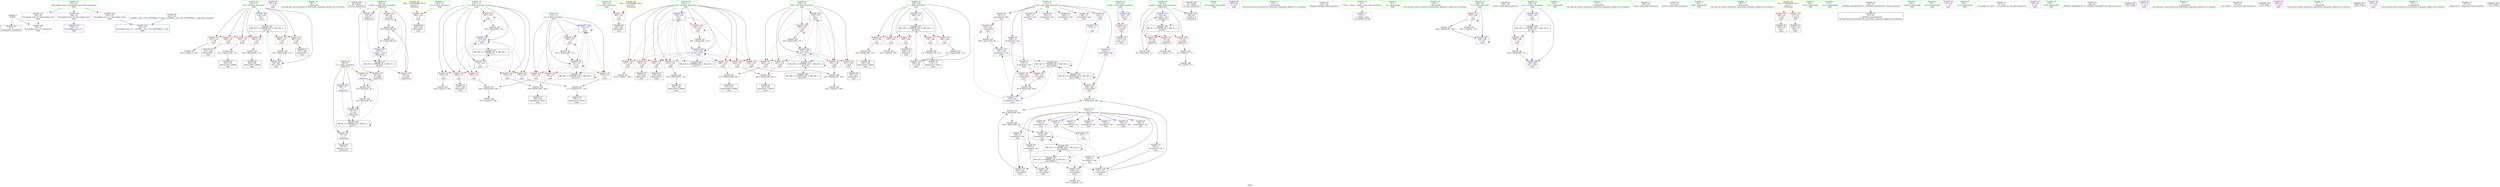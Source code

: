 digraph "SVFG" {
	label="SVFG";

	Node0x55864f5d57c0 [shape=record,color=grey,label="{NodeID: 0\nNullPtr}"];
	Node0x55864f5d57c0 -> Node0x55864f5f69f0[style=solid];
	Node0x55864f5d57c0 -> Node0x55864f5fe800[style=solid];
	Node0x55864f5ff7a0 [shape=record,color=blue,label="{NodeID: 180\n114\<--125\ni30\<--\nmain\n}"];
	Node0x55864f5ff7a0 -> Node0x55864f6131e0[style=dashed];
	Node0x55864f5f73d0 [shape=record,color=purple,label="{NodeID: 97\n297\<--26\n\<--.str.5\nmain\n}"];
	Node0x55864f5e9350 [shape=record,color=green,label="{NodeID: 14\n85\<--1\n\<--dummyObj\nCan only get source location for instruction, argument, global var or function.}"];
	Node0x55864f5f6fa0 [shape=record,color=red,label="{NodeID: 111\n97\<--66\n\<--s\n_Z4powwxx\n}"];
	Node0x55864f5f6fa0 -> Node0x55864f5f7c10[style=solid];
	Node0x55864f5f59f0 [shape=record,color=green,label="{NodeID: 28\n62\<--63\na.addr\<--a.addr_field_insensitive\n_Z4powwxx\n}"];
	Node0x55864f5f59f0 -> Node0x55864f5f7a10[style=solid];
	Node0x55864f5f59f0 -> Node0x55864f5f6ac0[style=solid];
	Node0x55864f5f59f0 -> Node0x55864f5f6b90[style=solid];
	Node0x55864f5f59f0 -> Node0x55864f5fe900[style=solid];
	Node0x55864f5f59f0 -> Node0x55864f5fec40[style=solid];
	Node0x55864f618ee0 [shape=record,color=yellow,style=double,label="{NodeID: 291\n28V_1 = ENCHI(MR_28V_0)\npts\{121 \}\nFun[main]}"];
	Node0x55864f618ee0 -> Node0x55864f5fde40[style=dashed];
	Node0x55864f5fcac0 [shape=record,color=red,label="{NodeID: 125\n201\<--110\n\<--j\nmain\n}"];
	Node0x55864f5fcac0 -> Node0x55864f604680[style=solid];
	Node0x55864f5f6550 [shape=record,color=green,label="{NodeID: 42\n122\<--123\nn\<--n_field_insensitive\nmain\n}"];
	Node0x55864f5f6550 -> Node0x55864f5fdf10[style=solid];
	Node0x55864f603180 [shape=record,color=grey,label="{NodeID: 222\n91 = Binary(90, 85, )\n}"];
	Node0x55864f603180 -> Node0x55864f5fec40[style=solid];
	Node0x55864f5fd620 [shape=record,color=red,label="{NodeID: 139\n240\<--116\n\<--j34\nmain\n}"];
	Node0x55864f5fd620 -> Node0x55864f603600[style=solid];
	Node0x55864f5f81c0 [shape=record,color=black,label="{NodeID: 56\n185\<--184\nidxprom19\<--add18\nmain\n}"];
	Node0x55864f6268c0 [shape=record,color=black,label="{NodeID: 319\n60 = PHI()\n0th arg _Z4powwxx }"];
	Node0x55864f6268c0 -> Node0x55864f5fe900[style=solid];
	Node0x55864f604680 [shape=record,color=grey,label="{NodeID: 236\n202 = Binary(201, 172, )\n}"];
	Node0x55864f604680 -> Node0x55864f5ff600[style=solid];
	Node0x55864f5fe180 [shape=record,color=red,label="{NodeID: 153\n192\<--191\n\<--arrayidx23\nmain\n}"];
	Node0x55864f5fe180 -> Node0x55864f602b80[style=solid];
	Node0x55864f5f8d20 [shape=record,color=black,label="{NodeID: 70\n101\<--314\nmain_ret\<--\nmain\n}"];
	Node0x55864f5fbe70 [shape=record,color=grey,label="{NodeID: 250\n154 = cmp(153, 149, )\n}"];
	Node0x55864f5fed10 [shape=record,color=blue,label="{NodeID: 167\n64\<--94\nb.addr\<--shr\n_Z4powwxx\n}"];
	Node0x55864f5fed10 -> Node0x55864f6104e0[style=dashed];
	Node0x55864f5f9880 [shape=record,color=purple,label="{NodeID: 84\n165\<--11\narrayidx\<--dp1\nmain\n}"];
	Node0x55864f5e8ca0 [shape=record,color=green,label="{NodeID: 1\n7\<--1\n__dso_handle\<--dummyObj\nGlob }"];
	Node0x55864f5ff870 [shape=record,color=blue,label="{NodeID: 181\n116\<--125\nj34\<--\nmain\n}"];
	Node0x55864f5ff870 -> Node0x55864f5fd3b0[style=dashed];
	Node0x55864f5ff870 -> Node0x55864f5fd480[style=dashed];
	Node0x55864f5ff870 -> Node0x55864f5fd550[style=dashed];
	Node0x55864f5ff870 -> Node0x55864f5fd620[style=dashed];
	Node0x55864f5ff870 -> Node0x55864f5fd6f0[style=dashed];
	Node0x55864f5ff870 -> Node0x55864f5fd7c0[style=dashed];
	Node0x55864f5ff870 -> Node0x55864f5fd890[style=dashed];
	Node0x55864f5ff870 -> Node0x55864f5fd960[style=dashed];
	Node0x55864f5ff870 -> Node0x55864f5ffbb0[style=dashed];
	Node0x55864f5ff870 -> Node0x55864f6136e0[style=dashed];
	Node0x55864f5f74a0 [shape=record,color=purple,label="{NodeID: 98\n309\<--28\n\<--.str.6\nmain\n}"];
	Node0x55864f5e9420 [shape=record,color=green,label="{NodeID: 15\n125\<--1\n\<--dummyObj\nCan only get source location for instruction, argument, global var or function.}"];
	Node0x55864f5f7070 [shape=record,color=red,label="{NodeID: 112\n314\<--102\n\<--retval\nmain\n}"];
	Node0x55864f5f7070 -> Node0x55864f5f8d20[style=solid];
	Node0x55864f5f5ac0 [shape=record,color=green,label="{NodeID: 29\n64\<--65\nb.addr\<--b.addr_field_insensitive\n_Z4powwxx\n}"];
	Node0x55864f5f5ac0 -> Node0x55864f5f6c60[style=solid];
	Node0x55864f5f5ac0 -> Node0x55864f5f6d30[style=solid];
	Node0x55864f5f5ac0 -> Node0x55864f5f6e00[style=solid];
	Node0x55864f5f5ac0 -> Node0x55864f5fe9d0[style=solid];
	Node0x55864f5f5ac0 -> Node0x55864f5fed10[style=solid];
	Node0x55864f618fc0 [shape=record,color=yellow,style=double,label="{NodeID: 292\n30V_1 = ENCHI(MR_30V_0)\npts\{123 \}\nFun[main]}"];
	Node0x55864f618fc0 -> Node0x55864f5fdf10[style=dashed];
	Node0x55864f5fcb90 [shape=record,color=red,label="{NodeID: 126\n158\<--112\n\<--k\nmain\n}"];
	Node0x55864f5fcb90 -> Node0x55864f604800[style=solid];
	Node0x55864f5f6620 [shape=record,color=green,label="{NodeID: 43\n130\<--131\nfreopen\<--freopen_field_insensitive\n}"];
	Node0x55864f603300 [shape=record,color=grey,label="{NodeID: 223\n270 = Binary(268, 269, )\n}"];
	Node0x55864f603300 -> Node0x55864f5f8ab0[style=solid];
	Node0x55864f5fd6f0 [shape=record,color=red,label="{NodeID: 140\n249\<--116\n\<--j34\nmain\n}"];
	Node0x55864f5fd6f0 -> Node0x55864f5f8770[style=solid];
	Node0x55864f5f8290 [shape=record,color=black,label="{NodeID: 57\n190\<--189\nidxprom22\<--add21\nmain\n}"];
	Node0x55864f626a50 [shape=record,color=black,label="{NodeID: 320\n61 = PHI()\n1st arg _Z4powwxx }"];
	Node0x55864f626a50 -> Node0x55864f5fe9d0[style=solid];
	Node0x55864f604800 [shape=record,color=grey,label="{NodeID: 237\n160 = Binary(158, 159, )\n}"];
	Node0x55864f604800 -> Node0x55864f5fb870[style=solid];
	Node0x55864f5fe250 [shape=record,color=red,label="{NodeID: 154\n226\<--225\n\<--arrayidx41\nmain\n}"];
	Node0x55864f5fe250 -> Node0x55864f5fc170[style=solid];
	Node0x55864f5f8df0 [shape=record,color=purple,label="{NodeID: 71\n41\<--4\n\<--_ZStL8__ioinit\n__cxx_global_var_init\n}"];
	Node0x55864f5fbff0 [shape=record,color=grey,label="{NodeID: 251\n218 = cmp(217, 149, )\n}"];
	Node0x55864f5fede0 [shape=record,color=blue,label="{NodeID: 168\n102\<--125\nretval\<--\nmain\n}"];
	Node0x55864f5fede0 -> Node0x55864f5f7070[style=dashed];
	Node0x55864f5f9950 [shape=record,color=purple,label="{NodeID: 85\n168\<--11\narrayidx10\<--dp1\nmain\n}"];
	Node0x55864f5f9950 -> Node0x55864f5fdfe0[style=solid];
	Node0x55864f5e8e20 [shape=record,color=green,label="{NodeID: 2\n14\<--1\n.str\<--dummyObj\nGlob }"];
	Node0x55864f5ff940 [shape=record,color=blue,label="{NodeID: 182\n118\<--172\nk43\<--\nmain\n}"];
	Node0x55864f5ff940 -> Node0x55864f5fda30[style=dashed];
	Node0x55864f5ff940 -> Node0x55864f5fdb00[style=dashed];
	Node0x55864f5ff940 -> Node0x55864f5fdbd0[style=dashed];
	Node0x55864f5ff940 -> Node0x55864f5fdca0[style=dashed];
	Node0x55864f5ff940 -> Node0x55864f5fdd70[style=dashed];
	Node0x55864f5ff940 -> Node0x55864f5ffae0[style=dashed];
	Node0x55864f5ff940 -> Node0x55864f6166f0[style=dashed];
	Node0x55864f5f7570 [shape=record,color=purple,label="{NodeID: 99\n330\<--30\nllvm.global_ctors_0\<--llvm.global_ctors\nGlob }"];
	Node0x55864f5f7570 -> Node0x55864f5fe660[style=solid];
	Node0x55864f5e94f0 [shape=record,color=green,label="{NodeID: 16\n149\<--1\n\<--dummyObj\nCan only get source location for instruction, argument, global var or function.}"];
	Node0x55864f5f7140 [shape=record,color=red,label="{NodeID: 113\n291\<--104\n\<--T\nmain\n}"];
	Node0x55864f5f7140 -> Node0x55864f603f00[style=solid];
	Node0x55864f5f7140 -> Node0x55864f5fb6f0[style=solid];
	Node0x55864f5f5b90 [shape=record,color=green,label="{NodeID: 30\n66\<--67\ns\<--s_field_insensitive\n_Z4powwxx\n}"];
	Node0x55864f5f5b90 -> Node0x55864f5f6ed0[style=solid];
	Node0x55864f5f5b90 -> Node0x55864f5f6fa0[style=solid];
	Node0x55864f5f5b90 -> Node0x55864f5feaa0[style=solid];
	Node0x55864f5f5b90 -> Node0x55864f5feb70[style=solid];
	Node0x55864f5fcc60 [shape=record,color=red,label="{NodeID: 127\n176\<--112\n\<--k\nmain\n}"];
	Node0x55864f5fcc60 -> Node0x55864f5fb570[style=solid];
	Node0x55864f5f66f0 [shape=record,color=green,label="{NodeID: 44\n139\<--140\nscanf\<--scanf_field_insensitive\n}"];
	Node0x55864f603480 [shape=record,color=grey,label="{NodeID: 224\n237 = Binary(236, 172, )\n}"];
	Node0x55864f603480 -> Node0x55864f5f8500[style=solid];
	Node0x55864f5fd7c0 [shape=record,color=red,label="{NodeID: 141\n253\<--116\n\<--j34\nmain\n}"];
	Node0x55864f5fd7c0 -> Node0x55864f604080[style=solid];
	Node0x55864f5f8360 [shape=record,color=black,label="{NodeID: 58\n221\<--220\nidxprom38\<--\nmain\n}"];
	Node0x55864f604980 [shape=record,color=grey,label="{NodeID: 238\n171 = Binary(170, 172, )\n}"];
	Node0x55864f604980 -> Node0x55864f5f8020[style=solid];
	Node0x55864f5fe320 [shape=record,color=red,label="{NodeID: 155\n245\<--244\n\<--arrayidx53\nmain\n}"];
	Node0x55864f5fe320 -> Node0x55864f604b00[style=solid];
	Node0x55864f5f8ec0 [shape=record,color=purple,label="{NodeID: 72\n141\<--8\n\<--dp\nmain\n}"];
	Node0x55864f5f8ec0 -> Node0x55864f5fef80[style=solid];
	Node0x55864f5fc170 [shape=record,color=grey,label="{NodeID: 252\n227 = cmp(226, 75, )\n}"];
	Node0x55864f5feeb0 [shape=record,color=blue,label="{NodeID: 169\n106\<--125\ncas\<--\nmain\n}"];
	Node0x55864f5feeb0 -> Node0x55864f612ce0[style=dashed];
	Node0x55864f5f9a20 [shape=record,color=purple,label="{NodeID: 86\n174\<--11\narrayidx13\<--dp1\nmain\n}"];
	Node0x55864f5d5a80 [shape=record,color=green,label="{NodeID: 3\n16\<--1\n.str.1\<--dummyObj\nGlob }"];
	Node0x55864f612ce0 [shape=record,color=black,label="{NodeID: 266\nMR_14V_3 = PHI(MR_14V_4, MR_14V_2, )\npts\{107 \}\n}"];
	Node0x55864f612ce0 -> Node0x55864f5f7210[style=dashed];
	Node0x55864f612ce0 -> Node0x55864f5ffe20[style=dashed];
	Node0x55864f5ffa10 [shape=record,color=blue,label="{NodeID: 183\n272\<--263\narrayidx70\<--rem64\nmain\n}"];
	Node0x55864f5ffa10 -> Node0x55864f5fe320[style=dashed];
	Node0x55864f5ffa10 -> Node0x55864f5fe3f0[style=dashed];
	Node0x55864f5ffa10 -> Node0x55864f5ffa10[style=dashed];
	Node0x55864f5ffa10 -> Node0x55864f60fae0[style=dashed];
	Node0x55864f5f7670 [shape=record,color=purple,label="{NodeID: 100\n331\<--30\nllvm.global_ctors_1\<--llvm.global_ctors\nGlob }"];
	Node0x55864f5f7670 -> Node0x55864f5fe730[style=solid];
	Node0x55864f5e95c0 [shape=record,color=green,label="{NodeID: 17\n172\<--1\n\<--dummyObj\nCan only get source location for instruction, argument, global var or function.}"];
	Node0x55864f5f7210 [shape=record,color=red,label="{NodeID: 114\n299\<--106\n\<--cas\nmain\n}"];
	Node0x55864f5f7210 -> Node0x55864f603000[style=solid];
	Node0x55864f5f5c60 [shape=record,color=green,label="{NodeID: 31\n99\<--100\nmain\<--main_field_insensitive\n}"];
	Node0x55864f5fcd30 [shape=record,color=red,label="{NodeID: 128\n188\<--112\n\<--k\nmain\n}"];
	Node0x55864f5fcd30 -> Node0x55864f602880[style=solid];
	Node0x55864f5f67f0 [shape=record,color=green,label="{NodeID: 45\n311\<--312\nprintf\<--printf_field_insensitive\n}"];
	Node0x55864f603600 [shape=record,color=grey,label="{NodeID: 225\n242 = Binary(240, 241, )\n}"];
	Node0x55864f603600 -> Node0x55864f5f85d0[style=solid];
	Node0x55864f5fd890 [shape=record,color=red,label="{NodeID: 142\n268\<--116\n\<--j34\nmain\n}"];
	Node0x55864f5fd890 -> Node0x55864f603300[style=solid];
	Node0x55864f5f8430 [shape=record,color=black,label="{NodeID: 59\n224\<--223\nidxprom40\<--\nmain\n}"];
	Node0x55864f604b00 [shape=record,color=grey,label="{NodeID: 239\n262 = Binary(245, 261, )\n}"];
	Node0x55864f604b00 -> Node0x55864f604c80[style=solid];
	Node0x55864f5fe3f0 [shape=record,color=red,label="{NodeID: 156\n252\<--251\n\<--arrayidx57\nmain\n}"];
	Node0x55864f5fe3f0 -> Node0x55864f604500[style=solid];
	Node0x55864f5f8f90 [shape=record,color=purple,label="{NodeID: 73\n222\<--8\narrayidx39\<--dp\nmain\n}"];
	Node0x55864f607010 [shape=record,color=grey,label="{NodeID: 253\n234 = cmp(233, 149, )\n}"];
	Node0x55864f5fef80 [shape=record,color=blue,label="{NodeID: 170\n141\<--71\n\<--\nmain\n}"];
	Node0x55864f5fef80 -> Node0x55864f6140e0[style=dashed];
	Node0x55864f5f9af0 [shape=record,color=purple,label="{NodeID: 87\n179\<--11\narrayidx16\<--dp1\nmain\n}"];
	Node0x55864f5f9af0 -> Node0x55864f5fe0b0[style=solid];
	Node0x55864f5f9af0 -> Node0x55864f5ff390[style=solid];
	Node0x55864f5d56a0 [shape=record,color=green,label="{NodeID: 4\n18\<--1\nstdin\<--dummyObj\nGlob }"];
	Node0x55864f6131e0 [shape=record,color=black,label="{NodeID: 267\nMR_22V_3 = PHI(MR_22V_4, MR_22V_2, )\npts\{115 \}\n}"];
	Node0x55864f6131e0 -> Node0x55864f5fced0[style=dashed];
	Node0x55864f6131e0 -> Node0x55864f5fcfa0[style=dashed];
	Node0x55864f6131e0 -> Node0x55864f5fd070[style=dashed];
	Node0x55864f6131e0 -> Node0x55864f5fd140[style=dashed];
	Node0x55864f6131e0 -> Node0x55864f5fd210[style=dashed];
	Node0x55864f6131e0 -> Node0x55864f5fd2e0[style=dashed];
	Node0x55864f6131e0 -> Node0x55864f5ffc80[style=dashed];
	Node0x55864f5ffae0 [shape=record,color=blue,label="{NodeID: 184\n118\<--276\nk43\<--inc72\nmain\n}"];
	Node0x55864f5ffae0 -> Node0x55864f5fda30[style=dashed];
	Node0x55864f5ffae0 -> Node0x55864f5fdb00[style=dashed];
	Node0x55864f5ffae0 -> Node0x55864f5fdbd0[style=dashed];
	Node0x55864f5ffae0 -> Node0x55864f5fdca0[style=dashed];
	Node0x55864f5ffae0 -> Node0x55864f5fdd70[style=dashed];
	Node0x55864f5ffae0 -> Node0x55864f5ffae0[style=dashed];
	Node0x55864f5ffae0 -> Node0x55864f6166f0[style=dashed];
	Node0x55864f5f7770 [shape=record,color=purple,label="{NodeID: 101\n332\<--30\nllvm.global_ctors_2\<--llvm.global_ctors\nGlob }"];
	Node0x55864f5f7770 -> Node0x55864f5fe800[style=solid];
	Node0x55864f5e9690 [shape=record,color=green,label="{NodeID: 18\n293\<--1\n\<--dummyObj\nCan only get source location for instruction, argument, global var or function.}"];
	Node0x55864f617be0 [shape=record,color=yellow,style=double,label="{NodeID: 281\n8V_1 = ENCHI(MR_8V_0)\npts\{1 \}\nFun[main]}"];
	Node0x55864f617be0 -> Node0x55864f5f7870[style=dashed];
	Node0x55864f617be0 -> Node0x55864f5f7940[style=dashed];
	Node0x55864f5fc2a0 [shape=record,color=red,label="{NodeID: 115\n147\<--108\n\<--i\nmain\n}"];
	Node0x55864f5fc2a0 -> Node0x55864f607190[style=solid];
	Node0x55864f5f5d30 [shape=record,color=green,label="{NodeID: 32\n102\<--103\nretval\<--retval_field_insensitive\nmain\n}"];
	Node0x55864f5f5d30 -> Node0x55864f5f7070[style=solid];
	Node0x55864f5f5d30 -> Node0x55864f5fede0[style=solid];
	Node0x55864f5fce00 [shape=record,color=red,label="{NodeID: 129\n196\<--112\n\<--k\nmain\n}"];
	Node0x55864f5fce00 -> Node0x55864f602e80[style=solid];
	Node0x55864f5f68f0 [shape=record,color=green,label="{NodeID: 46\n32\<--326\n_GLOBAL__sub_I_TTL.135678942_0_1.cpp\<--_GLOBAL__sub_I_TTL.135678942_0_1.cpp_field_insensitive\n}"];
	Node0x55864f5f68f0 -> Node0x55864f5fe730[style=solid];
	Node0x55864f603780 [shape=record,color=grey,label="{NodeID: 226\n94 = Binary(93, 71, )\n}"];
	Node0x55864f603780 -> Node0x55864f5fed10[style=solid];
	Node0x55864f5fd960 [shape=record,color=red,label="{NodeID: 143\n281\<--116\n\<--j34\nmain\n}"];
	Node0x55864f5fd960 -> Node0x55864f602a00[style=solid];
	Node0x55864f5f8500 [shape=record,color=black,label="{NodeID: 60\n238\<--237\nidxprom49\<--add48\nmain\n}"];
	Node0x55864f604c80 [shape=record,color=grey,label="{NodeID: 240\n263 = Binary(262, 85, )\n}"];
	Node0x55864f604c80 -> Node0x55864f5ffa10[style=solid];
	Node0x55864f5fe4c0 [shape=record,color=red,label="{NodeID: 157\n260\<--259\n\<--arrayidx62\nmain\n}"];
	Node0x55864f5fe4c0 -> Node0x55864f604500[style=solid];
	Node0x55864f5f9060 [shape=record,color=purple,label="{NodeID: 74\n225\<--8\narrayidx41\<--dp\nmain\n}"];
	Node0x55864f5f9060 -> Node0x55864f5fe250[style=solid];
	Node0x55864f607190 [shape=record,color=grey,label="{NodeID: 254\n148 = cmp(147, 149, )\n}"];
	Node0x55864f5ff050 [shape=record,color=blue,label="{NodeID: 171\n143\<--71\n\<--\nmain\n}"];
	Node0x55864f5ff050 -> Node0x55864f6154e0[style=dashed];
	Node0x55864f5f9bc0 [shape=record,color=purple,label="{NodeID: 88\n186\<--11\narrayidx20\<--dp1\nmain\n}"];
	Node0x55864f5d5730 [shape=record,color=green,label="{NodeID: 5\n19\<--1\n.str.2\<--dummyObj\nGlob }"];
	Node0x55864f6136e0 [shape=record,color=black,label="{NodeID: 268\nMR_24V_2 = PHI(MR_24V_4, MR_24V_1, )\npts\{117 \}\n}"];
	Node0x55864f6136e0 -> Node0x55864f5ff870[style=dashed];
	Node0x55864f5ffbb0 [shape=record,color=blue,label="{NodeID: 185\n116\<--282\nj34\<--inc75\nmain\n}"];
	Node0x55864f5ffbb0 -> Node0x55864f5fd3b0[style=dashed];
	Node0x55864f5ffbb0 -> Node0x55864f5fd480[style=dashed];
	Node0x55864f5ffbb0 -> Node0x55864f5fd550[style=dashed];
	Node0x55864f5ffbb0 -> Node0x55864f5fd620[style=dashed];
	Node0x55864f5ffbb0 -> Node0x55864f5fd6f0[style=dashed];
	Node0x55864f5ffbb0 -> Node0x55864f5fd7c0[style=dashed];
	Node0x55864f5ffbb0 -> Node0x55864f5fd890[style=dashed];
	Node0x55864f5ffbb0 -> Node0x55864f5fd960[style=dashed];
	Node0x55864f5ffbb0 -> Node0x55864f5ffbb0[style=dashed];
	Node0x55864f5ffbb0 -> Node0x55864f6136e0[style=dashed];
	Node0x55864f5f7870 [shape=record,color=red,label="{NodeID: 102\n126\<--18\n\<--stdin\nmain\n}"];
	Node0x55864f5f7870 -> Node0x55864f5f7ce0[style=solid];
	Node0x55864f5e9760 [shape=record,color=green,label="{NodeID: 19\n4\<--6\n_ZStL8__ioinit\<--_ZStL8__ioinit_field_insensitive\nGlob }"];
	Node0x55864f5e9760 -> Node0x55864f5f8df0[style=solid];
	Node0x55864f5fc370 [shape=record,color=red,label="{NodeID: 116\n163\<--108\n\<--i\nmain\n}"];
	Node0x55864f5fc370 -> Node0x55864f5f7e80[style=solid];
	Node0x55864f5f5e00 [shape=record,color=green,label="{NodeID: 33\n104\<--105\nT\<--T_field_insensitive\nmain\n}"];
	Node0x55864f5f5e00 -> Node0x55864f5f7140[style=solid];
	Node0x55864f5f5e00 -> Node0x55864f5ffd50[style=solid];
	Node0x55864f5fced0 [shape=record,color=red,label="{NodeID: 130\n212\<--114\n\<--i30\nmain\n}"];
	Node0x55864f5fced0 -> Node0x55864f5fb9f0[style=solid];
	Node0x55864f5f69f0 [shape=record,color=black,label="{NodeID: 47\n2\<--3\ndummyVal\<--dummyVal\n}"];
	Node0x55864f603900 [shape=record,color=grey,label="{NodeID: 227\n287 = Binary(286, 172, )\n}"];
	Node0x55864f603900 -> Node0x55864f5ffc80[style=solid];
	Node0x55864f5fda30 [shape=record,color=red,label="{NodeID: 144\n231\<--118\n\<--k43\nmain\n}"];
	Node0x55864f5fda30 -> Node0x55864f5fb270[style=solid];
	Node0x55864f5f85d0 [shape=record,color=black,label="{NodeID: 61\n243\<--242\nidxprom52\<--add51\nmain\n}"];
	Node0x55864f604e00 [shape=record,color=grey,label="{NodeID: 241\n181 = Binary(180, 169, )\n}"];
	Node0x55864f604e00 -> Node0x55864f5ff390[style=solid];
	Node0x55864f5fe590 [shape=record,color=red,label="{NodeID: 158\n308\<--307\n\<--arrayidx85\nmain\n}"];
	Node0x55864f5f9130 [shape=record,color=purple,label="{NodeID: 75\n239\<--8\narrayidx50\<--dp\nmain\n}"];
	Node0x55864f5ff120 [shape=record,color=blue,label="{NodeID: 172\n108\<--125\ni\<--\nmain\n}"];
	Node0x55864f5ff120 -> Node0x55864f6145e0[style=dashed];
	Node0x55864f5f9c90 [shape=record,color=purple,label="{NodeID: 89\n191\<--11\narrayidx23\<--dp1\nmain\n}"];
	Node0x55864f5f9c90 -> Node0x55864f5fe180[style=solid];
	Node0x55864f5f9c90 -> Node0x55864f5ff460[style=solid];
	Node0x55864f5e9f80 [shape=record,color=green,label="{NodeID: 6\n21\<--1\n.str.3\<--dummyObj\nGlob }"];
	Node0x55864f613be0 [shape=record,color=black,label="{NodeID: 269\nMR_26V_2 = PHI(MR_26V_3, MR_26V_1, )\npts\{119 \}\n}"];
	Node0x55864f613be0 -> Node0x55864f6166f0[style=dashed];
	Node0x55864f5ffc80 [shape=record,color=blue,label="{NodeID: 186\n114\<--287\ni30\<--inc78\nmain\n}"];
	Node0x55864f5ffc80 -> Node0x55864f6131e0[style=dashed];
	Node0x55864f5f7940 [shape=record,color=red,label="{NodeID: 103\n132\<--23\n\<--stdout\nmain\n}"];
	Node0x55864f5f7940 -> Node0x55864f5f7db0[style=solid];
	Node0x55864f5e9830 [shape=record,color=green,label="{NodeID: 20\n8\<--10\ndp\<--dp_field_insensitive\nGlob }"];
	Node0x55864f5e9830 -> Node0x55864f5f8ec0[style=solid];
	Node0x55864f5e9830 -> Node0x55864f5f8f90[style=solid];
	Node0x55864f5e9830 -> Node0x55864f5f9060[style=solid];
	Node0x55864f5e9830 -> Node0x55864f5f9130[style=solid];
	Node0x55864f5e9830 -> Node0x55864f5f9200[style=solid];
	Node0x55864f5e9830 -> Node0x55864f5f92d0[style=solid];
	Node0x55864f5e9830 -> Node0x55864f5f93a0[style=solid];
	Node0x55864f5e9830 -> Node0x55864f5f9470[style=solid];
	Node0x55864f5e9830 -> Node0x55864f5f9540[style=solid];
	Node0x55864f5e9830 -> Node0x55864f5f9610[style=solid];
	Node0x55864f5e9830 -> Node0x55864f5f96e0[style=solid];
	Node0x55864f5fc440 [shape=record,color=red,label="{NodeID: 117\n170\<--108\n\<--i\nmain\n}"];
	Node0x55864f5fc440 -> Node0x55864f604980[style=solid];
	Node0x55864f5f5ed0 [shape=record,color=green,label="{NodeID: 34\n106\<--107\ncas\<--cas_field_insensitive\nmain\n}"];
	Node0x55864f5f5ed0 -> Node0x55864f5f7210[style=solid];
	Node0x55864f5f5ed0 -> Node0x55864f5feeb0[style=solid];
	Node0x55864f5f5ed0 -> Node0x55864f5ffe20[style=solid];
	Node0x55864f5fcfa0 [shape=record,color=red,label="{NodeID: 131\n220\<--114\n\<--i30\nmain\n}"];
	Node0x55864f5fcfa0 -> Node0x55864f5f8360[style=solid];
	Node0x55864f5f7b10 [shape=record,color=black,label="{NodeID: 48\n43\<--44\n\<--_ZNSt8ios_base4InitD1Ev\nCan only get source location for instruction, argument, global var or function.}"];
	Node0x55864f603a80 [shape=record,color=grey,label="{NodeID: 228\n84 = Binary(83, 85, )\n}"];
	Node0x55864f603a80 -> Node0x55864f5feb70[style=solid];
	Node0x55864f5fdb00 [shape=record,color=red,label="{NodeID: 145\n241\<--118\n\<--k43\nmain\n}"];
	Node0x55864f5fdb00 -> Node0x55864f603600[style=solid];
	Node0x55864f5f86a0 [shape=record,color=black,label="{NodeID: 62\n247\<--246\nidxprom54\<--\nmain\n}"];
	Node0x55864f5fb270 [shape=record,color=grey,label="{NodeID: 242\n233 = Binary(231, 232, )\n}"];
	Node0x55864f5fb270 -> Node0x55864f607010[style=solid];
	Node0x55864f5fe660 [shape=record,color=blue,label="{NodeID: 159\n330\<--31\nllvm.global_ctors_0\<--\nGlob }"];
	Node0x55864f5f9200 [shape=record,color=purple,label="{NodeID: 76\n244\<--8\narrayidx53\<--dp\nmain\n}"];
	Node0x55864f5f9200 -> Node0x55864f5fe320[style=solid];
	Node0x55864f60fae0 [shape=record,color=black,label="{NodeID: 256\nMR_32V_7 = PHI(MR_32V_5, MR_32V_4, )\npts\{100000 \}\n}"];
	Node0x55864f60fae0 -> Node0x55864f5fe250[style=dashed];
	Node0x55864f60fae0 -> Node0x55864f5fe320[style=dashed];
	Node0x55864f60fae0 -> Node0x55864f5fe3f0[style=dashed];
	Node0x55864f60fae0 -> Node0x55864f5ffa10[style=dashed];
	Node0x55864f60fae0 -> Node0x55864f60fae0[style=dashed];
	Node0x55864f60fae0 -> Node0x55864f6140e0[style=dashed];
	Node0x55864f5ff1f0 [shape=record,color=blue,label="{NodeID: 173\n110\<--125\nj\<--\nmain\n}"];
	Node0x55864f5ff1f0 -> Node0x55864f5fc6b0[style=dashed];
	Node0x55864f5ff1f0 -> Node0x55864f5fc780[style=dashed];
	Node0x55864f5ff1f0 -> Node0x55864f5fc850[style=dashed];
	Node0x55864f5ff1f0 -> Node0x55864f5fc920[style=dashed];
	Node0x55864f5ff1f0 -> Node0x55864f5fc9f0[style=dashed];
	Node0x55864f5ff1f0 -> Node0x55864f5fcac0[style=dashed];
	Node0x55864f5ff1f0 -> Node0x55864f5ff600[style=dashed];
	Node0x55864f5ff1f0 -> Node0x55864f614ae0[style=dashed];
	Node0x55864f5f9d60 [shape=record,color=purple,label="{NodeID: 90\n256\<--11\narrayidx60\<--dp1\nmain\n}"];
	Node0x55864f5ea010 [shape=record,color=green,label="{NodeID: 7\n23\<--1\nstdout\<--dummyObj\nGlob }"];
	Node0x55864f6140e0 [shape=record,color=black,label="{NodeID: 270\nMR_32V_3 = PHI(MR_32V_4, MR_32V_2, )\npts\{100000 \}\n}"];
	Node0x55864f6140e0 -> Node0x55864f5fe250[style=dashed];
	Node0x55864f6140e0 -> Node0x55864f5fe320[style=dashed];
	Node0x55864f6140e0 -> Node0x55864f5fe3f0[style=dashed];
	Node0x55864f6140e0 -> Node0x55864f5fe590[style=dashed];
	Node0x55864f6140e0 -> Node0x55864f5ffa10[style=dashed];
	Node0x55864f6140e0 -> Node0x55864f60fae0[style=dashed];
	Node0x55864f6140e0 -> Node0x55864f6140e0[style=dashed];
	Node0x55864f5ffd50 [shape=record,color=blue,label="{NodeID: 187\n104\<--292\nT\<--dec\nmain\n}"];
	Node0x55864f5ffd50 -> Node0x55864f5f7140[style=dashed];
	Node0x55864f5ffd50 -> Node0x55864f5ffd50[style=dashed];
	Node0x55864f5f7a10 [shape=record,color=red,label="{NodeID: 104\n82\<--62\n\<--a.addr\n_Z4powwxx\n}"];
	Node0x55864f5f7a10 -> Node0x55864f603d80[style=solid];
	Node0x55864f5f55c0 [shape=record,color=green,label="{NodeID: 21\n11\<--13\ndp1\<--dp1_field_insensitive\nGlob }"];
	Node0x55864f5f55c0 -> Node0x55864f5f97b0[style=solid];
	Node0x55864f5f55c0 -> Node0x55864f5f9880[style=solid];
	Node0x55864f5f55c0 -> Node0x55864f5f9950[style=solid];
	Node0x55864f5f55c0 -> Node0x55864f5f9a20[style=solid];
	Node0x55864f5f55c0 -> Node0x55864f5f9af0[style=solid];
	Node0x55864f5f55c0 -> Node0x55864f5f9bc0[style=solid];
	Node0x55864f5f55c0 -> Node0x55864f5f9c90[style=solid];
	Node0x55864f5f55c0 -> Node0x55864f5f9d60[style=solid];
	Node0x55864f5f55c0 -> Node0x55864f5f9e30[style=solid];
	Node0x55864f5fc510 [shape=record,color=red,label="{NodeID: 118\n183\<--108\n\<--i\nmain\n}"];
	Node0x55864f5fc510 -> Node0x55864f5fb3f0[style=solid];
	Node0x55864f5f5fa0 [shape=record,color=green,label="{NodeID: 35\n108\<--109\ni\<--i_field_insensitive\nmain\n}"];
	Node0x55864f5f5fa0 -> Node0x55864f5fc2a0[style=solid];
	Node0x55864f5f5fa0 -> Node0x55864f5fc370[style=solid];
	Node0x55864f5f5fa0 -> Node0x55864f5fc440[style=solid];
	Node0x55864f5f5fa0 -> Node0x55864f5fc510[style=solid];
	Node0x55864f5f5fa0 -> Node0x55864f5fc5e0[style=solid];
	Node0x55864f5f5fa0 -> Node0x55864f5ff120[style=solid];
	Node0x55864f5f5fa0 -> Node0x55864f5ff6d0[style=solid];
	Node0x55864f602780 [shape=record,color=grey,label="{NodeID: 215\n276 = Binary(275, 172, )\n}"];
	Node0x55864f602780 -> Node0x55864f5ffae0[style=solid];
	Node0x55864f5fd070 [shape=record,color=red,label="{NodeID: 132\n236\<--114\n\<--i30\nmain\n}"];
	Node0x55864f5fd070 -> Node0x55864f603480[style=solid];
	Node0x55864f5f7c10 [shape=record,color=black,label="{NodeID: 49\n59\<--97\n_Z4powwxx_ret\<--\n_Z4powwxx\n}"];
	Node0x55864f603c00 [shape=record,color=grey,label="{NodeID: 229\n90 = Binary(88, 89, )\n}"];
	Node0x55864f603c00 -> Node0x55864f603180[style=solid];
	Node0x55864f5fdbd0 [shape=record,color=red,label="{NodeID: 146\n257\<--118\n\<--k43\nmain\n}"];
	Node0x55864f5fdbd0 -> Node0x55864f5f8910[style=solid];
	Node0x55864f5f8770 [shape=record,color=black,label="{NodeID: 63\n250\<--249\nidxprom56\<--\nmain\n}"];
	Node0x55864f5fb3f0 [shape=record,color=grey,label="{NodeID: 243\n184 = Binary(183, 172, )\n}"];
	Node0x55864f5fb3f0 -> Node0x55864f5f81c0[style=solid];
	Node0x55864f5fe730 [shape=record,color=blue,label="{NodeID: 160\n331\<--32\nllvm.global_ctors_1\<--_GLOBAL__sub_I_TTL.135678942_0_1.cpp\nGlob }"];
	Node0x55864f5f92d0 [shape=record,color=purple,label="{NodeID: 77\n248\<--8\narrayidx55\<--dp\nmain\n}"];
	Node0x55864f60ffe0 [shape=record,color=black,label="{NodeID: 257\nMR_2V_3 = PHI(MR_2V_4, MR_2V_2, )\npts\{63 \}\n}"];
	Node0x55864f60ffe0 -> Node0x55864f5f7a10[style=dashed];
	Node0x55864f60ffe0 -> Node0x55864f5f6ac0[style=dashed];
	Node0x55864f60ffe0 -> Node0x55864f5f6b90[style=dashed];
	Node0x55864f60ffe0 -> Node0x55864f5fec40[style=dashed];
	Node0x55864f5ff2c0 [shape=record,color=blue,label="{NodeID: 174\n112\<--125\nk\<--\nmain\n}"];
	Node0x55864f5ff2c0 -> Node0x55864f5fcb90[style=dashed];
	Node0x55864f5ff2c0 -> Node0x55864f5fcc60[style=dashed];
	Node0x55864f5ff2c0 -> Node0x55864f5fcd30[style=dashed];
	Node0x55864f5ff2c0 -> Node0x55864f5fce00[style=dashed];
	Node0x55864f5ff2c0 -> Node0x55864f5ff2c0[style=dashed];
	Node0x55864f5ff2c0 -> Node0x55864f5ff530[style=dashed];
	Node0x55864f5ff2c0 -> Node0x55864f614fe0[style=dashed];
	Node0x55864f5f9e30 [shape=record,color=purple,label="{NodeID: 91\n259\<--11\narrayidx62\<--dp1\nmain\n}"];
	Node0x55864f5f9e30 -> Node0x55864f5fe4c0[style=solid];
	Node0x55864f5ea0a0 [shape=record,color=green,label="{NodeID: 8\n24\<--1\n.str.4\<--dummyObj\nGlob }"];
	Node0x55864f6145e0 [shape=record,color=black,label="{NodeID: 271\nMR_16V_3 = PHI(MR_16V_4, MR_16V_2, )\npts\{109 \}\n}"];
	Node0x55864f6145e0 -> Node0x55864f5fc2a0[style=dashed];
	Node0x55864f6145e0 -> Node0x55864f5fc370[style=dashed];
	Node0x55864f6145e0 -> Node0x55864f5fc440[style=dashed];
	Node0x55864f6145e0 -> Node0x55864f5fc510[style=dashed];
	Node0x55864f6145e0 -> Node0x55864f5fc5e0[style=dashed];
	Node0x55864f6145e0 -> Node0x55864f5ff6d0[style=dashed];
	Node0x55864f5ffe20 [shape=record,color=blue,label="{NodeID: 188\n106\<--300\ncas\<--inc81\nmain\n}"];
	Node0x55864f5ffe20 -> Node0x55864f612ce0[style=dashed];
	Node0x55864f5f6ac0 [shape=record,color=red,label="{NodeID: 105\n88\<--62\n\<--a.addr\n_Z4powwxx\n}"];
	Node0x55864f5f6ac0 -> Node0x55864f603c00[style=solid];
	Node0x55864f5f5650 [shape=record,color=green,label="{NodeID: 22\n30\<--34\nllvm.global_ctors\<--llvm.global_ctors_field_insensitive\nGlob }"];
	Node0x55864f5f5650 -> Node0x55864f5f7570[style=solid];
	Node0x55864f5f5650 -> Node0x55864f5f7670[style=solid];
	Node0x55864f5f5650 -> Node0x55864f5f7770[style=solid];
	Node0x55864f5fc5e0 [shape=record,color=red,label="{NodeID: 119\n206\<--108\n\<--i\nmain\n}"];
	Node0x55864f5fc5e0 -> Node0x55864f604380[style=solid];
	Node0x55864f5f6070 [shape=record,color=green,label="{NodeID: 36\n110\<--111\nj\<--j_field_insensitive\nmain\n}"];
	Node0x55864f5f6070 -> Node0x55864f5fc6b0[style=solid];
	Node0x55864f5f6070 -> Node0x55864f5fc780[style=solid];
	Node0x55864f5f6070 -> Node0x55864f5fc850[style=solid];
	Node0x55864f5f6070 -> Node0x55864f5fc920[style=solid];
	Node0x55864f5f6070 -> Node0x55864f5fc9f0[style=solid];
	Node0x55864f5f6070 -> Node0x55864f5fcac0[style=solid];
	Node0x55864f5f6070 -> Node0x55864f5ff1f0[style=solid];
	Node0x55864f5f6070 -> Node0x55864f5ff600[style=solid];
	Node0x55864f602880 [shape=record,color=grey,label="{NodeID: 216\n189 = Binary(187, 188, )\n}"];
	Node0x55864f602880 -> Node0x55864f5f8290[style=solid];
	Node0x55864f5fd140 [shape=record,color=red,label="{NodeID: 133\n246\<--114\n\<--i30\nmain\n}"];
	Node0x55864f5fd140 -> Node0x55864f5f86a0[style=solid];
	Node0x55864f5f7ce0 [shape=record,color=black,label="{NodeID: 50\n129\<--126\ncall\<--\nmain\n}"];
	Node0x55864f603d80 [shape=record,color=grey,label="{NodeID: 230\n83 = Binary(81, 82, )\n}"];
	Node0x55864f603d80 -> Node0x55864f603a80[style=solid];
	Node0x55864f5fdca0 [shape=record,color=red,label="{NodeID: 147\n269\<--118\n\<--k43\nmain\n}"];
	Node0x55864f5fdca0 -> Node0x55864f603300[style=solid];
	Node0x55864f5f8840 [shape=record,color=black,label="{NodeID: 64\n255\<--254\nidxprom59\<--add58\nmain\n}"];
	Node0x55864f5fb570 [shape=record,color=grey,label="{NodeID: 244\n177 = Binary(175, 176, )\n}"];
	Node0x55864f5fb570 -> Node0x55864f5f80f0[style=solid];
	Node0x55864f5fe800 [shape=record,color=blue, style = dotted,label="{NodeID: 161\n332\<--3\nllvm.global_ctors_2\<--dummyVal\nGlob }"];
	Node0x55864f5f93a0 [shape=record,color=purple,label="{NodeID: 78\n251\<--8\narrayidx57\<--dp\nmain\n}"];
	Node0x55864f5f93a0 -> Node0x55864f5fe3f0[style=solid];
	Node0x55864f6104e0 [shape=record,color=black,label="{NodeID: 258\nMR_4V_3 = PHI(MR_4V_4, MR_4V_2, )\npts\{65 \}\n}"];
	Node0x55864f6104e0 -> Node0x55864f5f6c60[style=dashed];
	Node0x55864f6104e0 -> Node0x55864f5f6d30[style=dashed];
	Node0x55864f6104e0 -> Node0x55864f5f6e00[style=dashed];
	Node0x55864f6104e0 -> Node0x55864f5fed10[style=dashed];
	Node0x55864f5ff390 [shape=record,color=blue,label="{NodeID: 175\n179\<--181\narrayidx16\<--add17\nmain\n}"];
	Node0x55864f5ff390 -> Node0x55864f5fe180[style=dashed];
	Node0x55864f5ff390 -> Node0x55864f5ff460[style=dashed];
	Node0x55864f5f9f00 [shape=record,color=purple,label="{NodeID: 92\n127\<--14\n\<--.str\nmain\n}"];
	Node0x55864f5ea130 [shape=record,color=green,label="{NodeID: 9\n26\<--1\n.str.5\<--dummyObj\nGlob }"];
	Node0x55864f614ae0 [shape=record,color=black,label="{NodeID: 272\nMR_18V_2 = PHI(MR_18V_4, MR_18V_1, )\npts\{111 \}\n}"];
	Node0x55864f614ae0 -> Node0x55864f5ff1f0[style=dashed];
	Node0x55864f5f6b90 [shape=record,color=red,label="{NodeID: 106\n89\<--62\n\<--a.addr\n_Z4powwxx\n}"];
	Node0x55864f5f6b90 -> Node0x55864f603c00[style=solid];
	Node0x55864f5f56e0 [shape=record,color=green,label="{NodeID: 23\n35\<--36\n__cxx_global_var_init\<--__cxx_global_var_init_field_insensitive\n}"];
	Node0x55864f5fc6b0 [shape=record,color=red,label="{NodeID: 120\n153\<--110\n\<--j\nmain\n}"];
	Node0x55864f5fc6b0 -> Node0x55864f5fbe70[style=solid];
	Node0x55864f5f6140 [shape=record,color=green,label="{NodeID: 37\n112\<--113\nk\<--k_field_insensitive\nmain\n}"];
	Node0x55864f5f6140 -> Node0x55864f5fcb90[style=solid];
	Node0x55864f5f6140 -> Node0x55864f5fcc60[style=solid];
	Node0x55864f5f6140 -> Node0x55864f5fcd30[style=solid];
	Node0x55864f5f6140 -> Node0x55864f5fce00[style=solid];
	Node0x55864f5f6140 -> Node0x55864f5ff2c0[style=solid];
	Node0x55864f5f6140 -> Node0x55864f5ff530[style=solid];
	Node0x55864f602a00 [shape=record,color=grey,label="{NodeID: 217\n282 = Binary(281, 172, )\n}"];
	Node0x55864f602a00 -> Node0x55864f5ffbb0[style=solid];
	Node0x55864f5fd210 [shape=record,color=red,label="{NodeID: 134\n264\<--114\n\<--i30\nmain\n}"];
	Node0x55864f5fd210 -> Node0x55864f602d00[style=solid];
	Node0x55864f5f7db0 [shape=record,color=black,label="{NodeID: 51\n135\<--132\ncall1\<--\nmain\n}"];
	Node0x55864f603f00 [shape=record,color=grey,label="{NodeID: 231\n292 = Binary(291, 293, )\n}"];
	Node0x55864f603f00 -> Node0x55864f5ffd50[style=solid];
	Node0x55864f5fdd70 [shape=record,color=red,label="{NodeID: 148\n275\<--118\n\<--k43\nmain\n}"];
	Node0x55864f5fdd70 -> Node0x55864f602780[style=solid];
	Node0x55864f5f8910 [shape=record,color=black,label="{NodeID: 65\n258\<--257\nidxprom61\<--\nmain\n}"];
	Node0x55864f5fb6f0 [shape=record,color=grey,label="{NodeID: 245\n295 = cmp(291, 125, )\n}"];
	Node0x55864f5fe900 [shape=record,color=blue,label="{NodeID: 162\n62\<--60\na.addr\<--a\n_Z4powwxx\n}"];
	Node0x55864f5fe900 -> Node0x55864f60ffe0[style=dashed];
	Node0x55864f5f9470 [shape=record,color=purple,label="{NodeID: 79\n267\<--8\narrayidx67\<--dp\nmain\n}"];
	Node0x55864f6109e0 [shape=record,color=black,label="{NodeID: 259\nMR_6V_3 = PHI(MR_6V_5, MR_6V_2, )\npts\{67 \}\n}"];
	Node0x55864f6109e0 -> Node0x55864f5f6ed0[style=dashed];
	Node0x55864f6109e0 -> Node0x55864f5f6fa0[style=dashed];
	Node0x55864f6109e0 -> Node0x55864f5feb70[style=dashed];
	Node0x55864f6109e0 -> Node0x55864f6109e0[style=dashed];
	Node0x55864f5ff460 [shape=record,color=blue,label="{NodeID: 176\n191\<--193\narrayidx23\<--rem\nmain\n}"];
	Node0x55864f5ff460 -> Node0x55864f6118e0[style=dashed];
	Node0x55864f5f9fd0 [shape=record,color=purple,label="{NodeID: 93\n128\<--16\n\<--.str.1\nmain\n}"];
	Node0x55864f5ea1c0 [shape=record,color=green,label="{NodeID: 10\n28\<--1\n.str.6\<--dummyObj\nGlob }"];
	Node0x55864f614fe0 [shape=record,color=black,label="{NodeID: 273\nMR_20V_2 = PHI(MR_20V_3, MR_20V_1, )\npts\{113 \}\n}"];
	Node0x55864f614fe0 -> Node0x55864f5ff2c0[style=dashed];
	Node0x55864f614fe0 -> Node0x55864f614fe0[style=dashed];
	Node0x55864f5f6c60 [shape=record,color=red,label="{NodeID: 107\n73\<--64\n\<--b.addr\n_Z4powwxx\n}"];
	Node0x55864f5f6c60 -> Node0x55864f5fbcf0[style=solid];
	Node0x55864f5f5770 [shape=record,color=green,label="{NodeID: 24\n39\<--40\n_ZNSt8ios_base4InitC1Ev\<--_ZNSt8ios_base4InitC1Ev_field_insensitive\n}"];
	Node0x55864f5fc780 [shape=record,color=red,label="{NodeID: 121\n159\<--110\n\<--j\nmain\n}"];
	Node0x55864f5fc780 -> Node0x55864f604800[style=solid];
	Node0x55864f5f6210 [shape=record,color=green,label="{NodeID: 38\n114\<--115\ni30\<--i30_field_insensitive\nmain\n}"];
	Node0x55864f5f6210 -> Node0x55864f5fced0[style=solid];
	Node0x55864f5f6210 -> Node0x55864f5fcfa0[style=solid];
	Node0x55864f5f6210 -> Node0x55864f5fd070[style=solid];
	Node0x55864f5f6210 -> Node0x55864f5fd140[style=solid];
	Node0x55864f5f6210 -> Node0x55864f5fd210[style=solid];
	Node0x55864f5f6210 -> Node0x55864f5fd2e0[style=solid];
	Node0x55864f5f6210 -> Node0x55864f5ff7a0[style=solid];
	Node0x55864f5f6210 -> Node0x55864f5ffc80[style=solid];
	Node0x55864f602b80 [shape=record,color=grey,label="{NodeID: 218\n193 = Binary(192, 85, )\n}"];
	Node0x55864f602b80 -> Node0x55864f5ff460[style=solid];
	Node0x55864f5fd2e0 [shape=record,color=red,label="{NodeID: 135\n286\<--114\n\<--i30\nmain\n}"];
	Node0x55864f5fd2e0 -> Node0x55864f603900[style=solid];
	Node0x55864f5f7e80 [shape=record,color=black,label="{NodeID: 52\n164\<--163\nidxprom\<--\nmain\n}"];
	Node0x55864f319ff0 [shape=record,color=black,label="{NodeID: 315\n138 = PHI()\n}"];
	Node0x55864f604080 [shape=record,color=grey,label="{NodeID: 232\n254 = Binary(253, 172, )\n}"];
	Node0x55864f604080 -> Node0x55864f5f8840[style=solid];
	Node0x55864f5fde40 [shape=record,color=red,label="{NodeID: 149\n302\<--120\n\<--m\nmain\n}"];
	Node0x55864f5fde40 -> Node0x55864f5f8b80[style=solid];
	Node0x55864f5f89e0 [shape=record,color=black,label="{NodeID: 66\n266\<--265\nidxprom66\<--add65\nmain\n}"];
	Node0x55864f5fb870 [shape=record,color=grey,label="{NodeID: 246\n161 = cmp(160, 149, )\n}"];
	Node0x55864f5fe9d0 [shape=record,color=blue,label="{NodeID: 163\n64\<--61\nb.addr\<--b\n_Z4powwxx\n}"];
	Node0x55864f5fe9d0 -> Node0x55864f6104e0[style=dashed];
	Node0x55864f5f9540 [shape=record,color=purple,label="{NodeID: 80\n272\<--8\narrayidx70\<--dp\nmain\n}"];
	Node0x55864f5f9540 -> Node0x55864f5ffa10[style=solid];
	Node0x55864f5ff530 [shape=record,color=blue,label="{NodeID: 177\n112\<--197\nk\<--inc\nmain\n}"];
	Node0x55864f5ff530 -> Node0x55864f5fcb90[style=dashed];
	Node0x55864f5ff530 -> Node0x55864f5fcc60[style=dashed];
	Node0x55864f5ff530 -> Node0x55864f5fcd30[style=dashed];
	Node0x55864f5ff530 -> Node0x55864f5fce00[style=dashed];
	Node0x55864f5ff530 -> Node0x55864f5ff2c0[style=dashed];
	Node0x55864f5ff530 -> Node0x55864f5ff530[style=dashed];
	Node0x55864f5ff530 -> Node0x55864f614fe0[style=dashed];
	Node0x55864f5fa0a0 [shape=record,color=purple,label="{NodeID: 94\n133\<--19\n\<--.str.2\nmain\n}"];
	Node0x55864f5ea320 [shape=record,color=green,label="{NodeID: 11\n31\<--1\n\<--dummyObj\nCan only get source location for instruction, argument, global var or function.}"];
	Node0x55864f6154e0 [shape=record,color=black,label="{NodeID: 274\nMR_34V_3 = PHI(MR_34V_4, MR_34V_2, )\npts\{130000 \}\n}"];
	Node0x55864f6154e0 -> Node0x55864f5fe4c0[style=dashed];
	Node0x55864f6154e0 -> Node0x55864f6118e0[style=dashed];
	Node0x55864f6154e0 -> Node0x55864f6154e0[style=dashed];
	Node0x55864f5f6d30 [shape=record,color=red,label="{NodeID: 108\n77\<--64\n\<--b.addr\n_Z4powwxx\n}"];
	Node0x55864f5f6d30 -> Node0x55864f604200[style=solid];
	Node0x55864f5f5800 [shape=record,color=green,label="{NodeID: 25\n45\<--46\n__cxa_atexit\<--__cxa_atexit_field_insensitive\n}"];
	Node0x55864f5fc850 [shape=record,color=red,label="{NodeID: 122\n166\<--110\n\<--j\nmain\n}"];
	Node0x55864f5fc850 -> Node0x55864f5f7f50[style=solid];
	Node0x55864f5f62e0 [shape=record,color=green,label="{NodeID: 39\n116\<--117\nj34\<--j34_field_insensitive\nmain\n}"];
	Node0x55864f5f62e0 -> Node0x55864f5fd3b0[style=solid];
	Node0x55864f5f62e0 -> Node0x55864f5fd480[style=solid];
	Node0x55864f5f62e0 -> Node0x55864f5fd550[style=solid];
	Node0x55864f5f62e0 -> Node0x55864f5fd620[style=solid];
	Node0x55864f5f62e0 -> Node0x55864f5fd6f0[style=solid];
	Node0x55864f5f62e0 -> Node0x55864f5fd7c0[style=solid];
	Node0x55864f5f62e0 -> Node0x55864f5fd890[style=solid];
	Node0x55864f5f62e0 -> Node0x55864f5fd960[style=solid];
	Node0x55864f5f62e0 -> Node0x55864f5ff870[style=solid];
	Node0x55864f5f62e0 -> Node0x55864f5ffbb0[style=solid];
	Node0x55864f602d00 [shape=record,color=grey,label="{NodeID: 219\n265 = Binary(264, 172, )\n}"];
	Node0x55864f602d00 -> Node0x55864f5f89e0[style=solid];
	Node0x55864f5fd3b0 [shape=record,color=red,label="{NodeID: 136\n217\<--116\n\<--j34\nmain\n}"];
	Node0x55864f5fd3b0 -> Node0x55864f5fbff0[style=solid];
	Node0x55864f5f7f50 [shape=record,color=black,label="{NodeID: 53\n167\<--166\nidxprom9\<--\nmain\n}"];
	Node0x55864f625ec0 [shape=record,color=black,label="{NodeID: 316\n42 = PHI()\n}"];
	Node0x55864f604200 [shape=record,color=grey,label="{NodeID: 233\n78 = Binary(77, 71, )\n}"];
	Node0x55864f604200 -> Node0x55864f5fbb70[style=solid];
	Node0x55864f5fdf10 [shape=record,color=red,label="{NodeID: 150\n305\<--122\n\<--n\nmain\n}"];
	Node0x55864f5fdf10 -> Node0x55864f5f8c50[style=solid];
	Node0x55864f5f8ab0 [shape=record,color=black,label="{NodeID: 67\n271\<--270\nidxprom69\<--add68\nmain\n}"];
	Node0x55864f5fb9f0 [shape=record,color=grey,label="{NodeID: 247\n213 = cmp(212, 149, )\n}"];
	Node0x55864f5feaa0 [shape=record,color=blue,label="{NodeID: 164\n66\<--71\ns\<--\n_Z4powwxx\n}"];
	Node0x55864f5feaa0 -> Node0x55864f6109e0[style=dashed];
	Node0x55864f5f9610 [shape=record,color=purple,label="{NodeID: 81\n304\<--8\narrayidx83\<--dp\nmain\n}"];
	Node0x55864f5ff600 [shape=record,color=blue,label="{NodeID: 178\n110\<--202\nj\<--inc25\nmain\n}"];
	Node0x55864f5ff600 -> Node0x55864f5fc6b0[style=dashed];
	Node0x55864f5ff600 -> Node0x55864f5fc780[style=dashed];
	Node0x55864f5ff600 -> Node0x55864f5fc850[style=dashed];
	Node0x55864f5ff600 -> Node0x55864f5fc920[style=dashed];
	Node0x55864f5ff600 -> Node0x55864f5fc9f0[style=dashed];
	Node0x55864f5ff600 -> Node0x55864f5fcac0[style=dashed];
	Node0x55864f5ff600 -> Node0x55864f5ff600[style=dashed];
	Node0x55864f5ff600 -> Node0x55864f614ae0[style=dashed];
	Node0x55864f5fa170 [shape=record,color=purple,label="{NodeID: 95\n134\<--21\n\<--.str.3\nmain\n}"];
	Node0x55864f5ea3f0 [shape=record,color=green,label="{NodeID: 12\n71\<--1\n\<--dummyObj\nCan only get source location for instruction, argument, global var or function.}"];
	Node0x55864f5f6e00 [shape=record,color=red,label="{NodeID: 109\n93\<--64\n\<--b.addr\n_Z4powwxx\n}"];
	Node0x55864f5f6e00 -> Node0x55864f603780[style=solid];
	Node0x55864f5f5890 [shape=record,color=green,label="{NodeID: 26\n44\<--50\n_ZNSt8ios_base4InitD1Ev\<--_ZNSt8ios_base4InitD1Ev_field_insensitive\n}"];
	Node0x55864f5f5890 -> Node0x55864f5f7b10[style=solid];
	Node0x55864f5fc920 [shape=record,color=red,label="{NodeID: 123\n175\<--110\n\<--j\nmain\n}"];
	Node0x55864f5fc920 -> Node0x55864f5fb570[style=solid];
	Node0x55864f5f63b0 [shape=record,color=green,label="{NodeID: 40\n118\<--119\nk43\<--k43_field_insensitive\nmain\n}"];
	Node0x55864f5f63b0 -> Node0x55864f5fda30[style=solid];
	Node0x55864f5f63b0 -> Node0x55864f5fdb00[style=solid];
	Node0x55864f5f63b0 -> Node0x55864f5fdbd0[style=solid];
	Node0x55864f5f63b0 -> Node0x55864f5fdca0[style=solid];
	Node0x55864f5f63b0 -> Node0x55864f5fdd70[style=solid];
	Node0x55864f5f63b0 -> Node0x55864f5ff940[style=solid];
	Node0x55864f5f63b0 -> Node0x55864f5ffae0[style=solid];
	Node0x55864f602e80 [shape=record,color=grey,label="{NodeID: 220\n197 = Binary(196, 172, )\n}"];
	Node0x55864f602e80 -> Node0x55864f5ff530[style=solid];
	Node0x55864f5fd480 [shape=record,color=red,label="{NodeID: 137\n223\<--116\n\<--j34\nmain\n}"];
	Node0x55864f5fd480 -> Node0x55864f5f8430[style=solid];
	Node0x55864f5f8020 [shape=record,color=black,label="{NodeID: 54\n173\<--171\nidxprom12\<--add11\nmain\n}"];
	Node0x55864f625fc0 [shape=record,color=black,label="{NodeID: 317\n298 = PHI()\n}"];
	Node0x55864f604380 [shape=record,color=grey,label="{NodeID: 234\n207 = Binary(206, 172, )\n}"];
	Node0x55864f604380 -> Node0x55864f5ff6d0[style=solid];
	Node0x55864f5fdfe0 [shape=record,color=red,label="{NodeID: 151\n169\<--168\n\<--arrayidx10\nmain\n}"];
	Node0x55864f5fdfe0 -> Node0x55864f604e00[style=solid];
	Node0x55864f5f8b80 [shape=record,color=black,label="{NodeID: 68\n303\<--302\nidxprom82\<--\nmain\n}"];
	Node0x55864f5fbb70 [shape=record,color=grey,label="{NodeID: 248\n79 = cmp(78, 75, )\n}"];
	Node0x55864f5feb70 [shape=record,color=blue,label="{NodeID: 165\n66\<--84\ns\<--rem\n_Z4powwxx\n}"];
	Node0x55864f5feb70 -> Node0x55864f6109e0[style=dashed];
	Node0x55864f5f96e0 [shape=record,color=purple,label="{NodeID: 82\n307\<--8\narrayidx85\<--dp\nmain\n}"];
	Node0x55864f5f96e0 -> Node0x55864f5fe590[style=solid];
	Node0x55864f6118e0 [shape=record,color=black,label="{NodeID: 262\nMR_34V_5 = PHI(MR_34V_7, MR_34V_4, )\npts\{130000 \}\n}"];
	Node0x55864f6118e0 -> Node0x55864f5fdfe0[style=dashed];
	Node0x55864f6118e0 -> Node0x55864f5fe0b0[style=dashed];
	Node0x55864f6118e0 -> Node0x55864f5ff390[style=dashed];
	Node0x55864f6118e0 -> Node0x55864f6118e0[style=dashed];
	Node0x55864f6118e0 -> Node0x55864f6154e0[style=dashed];
	Node0x55864f5ff6d0 [shape=record,color=blue,label="{NodeID: 179\n108\<--207\ni\<--inc28\nmain\n}"];
	Node0x55864f5ff6d0 -> Node0x55864f6145e0[style=dashed];
	Node0x55864f5f7300 [shape=record,color=purple,label="{NodeID: 96\n137\<--24\n\<--.str.4\nmain\n}"];
	Node0x55864f5ea4c0 [shape=record,color=green,label="{NodeID: 13\n75\<--1\n\<--dummyObj\nCan only get source location for instruction, argument, global var or function.}"];
	Node0x55864f6166f0 [shape=record,color=black,label="{NodeID: 276\nMR_26V_3 = PHI(MR_26V_7, MR_26V_2, )\npts\{119 \}\n}"];
	Node0x55864f6166f0 -> Node0x55864f5ff940[style=dashed];
	Node0x55864f6166f0 -> Node0x55864f613be0[style=dashed];
	Node0x55864f6166f0 -> Node0x55864f6166f0[style=dashed];
	Node0x55864f5f6ed0 [shape=record,color=red,label="{NodeID: 110\n81\<--66\n\<--s\n_Z4powwxx\n}"];
	Node0x55864f5f6ed0 -> Node0x55864f603d80[style=solid];
	Node0x55864f5f5920 [shape=record,color=green,label="{NodeID: 27\n57\<--58\n_Z4powwxx\<--_Z4powwxx_field_insensitive\n}"];
	Node0x55864f5fc9f0 [shape=record,color=red,label="{NodeID: 124\n187\<--110\n\<--j\nmain\n}"];
	Node0x55864f5fc9f0 -> Node0x55864f602880[style=solid];
	Node0x55864f5f6480 [shape=record,color=green,label="{NodeID: 41\n120\<--121\nm\<--m_field_insensitive\nmain\n}"];
	Node0x55864f5f6480 -> Node0x55864f5fde40[style=solid];
	Node0x55864f603000 [shape=record,color=grey,label="{NodeID: 221\n300 = Binary(299, 172, )\n}"];
	Node0x55864f603000 -> Node0x55864f5ffe20[style=solid];
	Node0x55864f5fd550 [shape=record,color=red,label="{NodeID: 138\n232\<--116\n\<--j34\nmain\n}"];
	Node0x55864f5fd550 -> Node0x55864f5fb270[style=solid];
	Node0x55864f5f80f0 [shape=record,color=black,label="{NodeID: 55\n178\<--177\nidxprom15\<--add14\nmain\n}"];
	Node0x55864f6267c0 [shape=record,color=black,label="{NodeID: 318\n310 = PHI()\n}"];
	Node0x55864f604500 [shape=record,color=grey,label="{NodeID: 235\n261 = Binary(252, 260, )\n}"];
	Node0x55864f604500 -> Node0x55864f604b00[style=solid];
	Node0x55864f5fe0b0 [shape=record,color=red,label="{NodeID: 152\n180\<--179\n\<--arrayidx16\nmain\n}"];
	Node0x55864f5fe0b0 -> Node0x55864f604e00[style=solid];
	Node0x55864f5f8c50 [shape=record,color=black,label="{NodeID: 69\n306\<--305\nidxprom84\<--\nmain\n}"];
	Node0x55864f5fbcf0 [shape=record,color=grey,label="{NodeID: 249\n74 = cmp(73, 75, )\n}"];
	Node0x55864f5fec40 [shape=record,color=blue,label="{NodeID: 166\n62\<--91\na.addr\<--rem3\n_Z4powwxx\n}"];
	Node0x55864f5fec40 -> Node0x55864f60ffe0[style=dashed];
	Node0x55864f5f97b0 [shape=record,color=purple,label="{NodeID: 83\n143\<--11\n\<--dp1\nmain\n}"];
	Node0x55864f5f97b0 -> Node0x55864f5ff050[style=solid];
}
